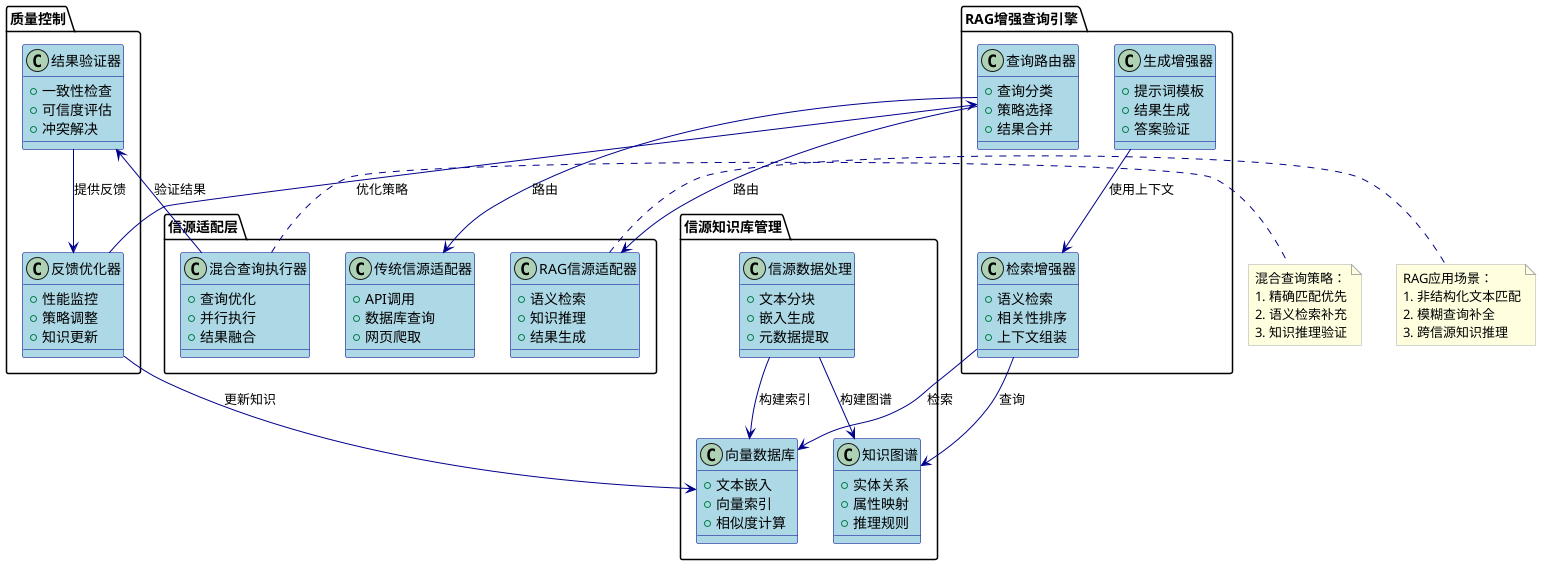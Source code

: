 @startuml RAG-Enhanced Source Architecture

!define RECTANGLE class

skinparam class {
    BackgroundColor LightBlue
    BorderColor DarkBlue
    ArrowColor DarkBlue
}

skinparam note {
    BackgroundColor LightYellow
    BorderColor DarkGray
}

package "信源知识库管理" {
    class "向量数据库" as VectorDB {
        + 文本嵌入
        + 向量索引
        + 相似度计算
    }

    class "知识图谱" as KnowledgeGraph {
        + 实体关系
        + 属性映射
        + 推理规则
    }

    class "信源数据处理" as SourceProcessor {
        + 文本分块
        + 嵌入生成
        + 元数据提取
    }
}

package "RAG增强查询引擎" {
    class "检索增强器" as Retriever {
        + 语义检索
        + 相关性排序
        + 上下文组装
    }

    class "生成增强器" as Generator {
        + 提示词模板
        + 结果生成
        + 答案验证
    }

    class "查询路由器" as QueryRouter {
        + 查询分类
        + 策略选择
        + 结果合并
    }
}

package "信源适配层" {
    class "传统信源适配器" as TraditionalAdapter {
        + API调用
        + 数据库查询
        + 网页爬取
    }

    class "RAG信源适配器" as RAGAdapter {
        + 语义检索
        + 知识推理
        + 结果生成
    }

    class "混合查询执行器" as HybridExecutor {
        + 查询优化
        + 并行执行
        + 结果融合
    }
}

package "质量控制" {
    class "结果验证器" as Validator {
        + 一致性检查
        + 可信度评估
        + 冲突解决
    }

    class "反馈优化器" as Optimizer {
        + 性能监控
        + 策略调整
        + 知识更新
    }
}

' 关系定义
SourceProcessor --> VectorDB : 构建索引
SourceProcessor --> KnowledgeGraph : 构建图谱

Retriever --> VectorDB : 检索
Retriever --> KnowledgeGraph : 查询
Generator --> Retriever : 使用上下文

QueryRouter --> TraditionalAdapter : 路由
QueryRouter --> RAGAdapter : 路由
HybridExecutor --> Validator : 验证结果

Validator --> Optimizer : 提供反馈
Optimizer --> QueryRouter : 优化策略
Optimizer --> VectorDB : 更新知识

note right of RAGAdapter
  RAG应用场景：
  1. 非结构化文本匹配
  2. 模糊查询补全
  3. 跨信源知识推理
end note

note right of HybridExecutor
  混合查询策略：
  1. 精确匹配优先
  2. 语义检索补充
  3. 知识推理验证
end note

@enduml